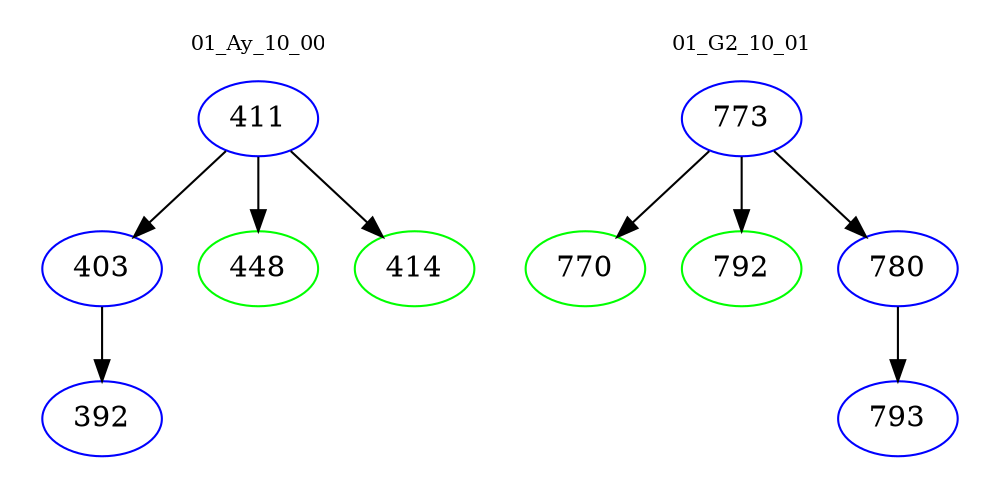 digraph{
subgraph cluster_0 {
color = white
label = "01_Ay_10_00";
fontsize=10;
T0_411 [label="411", color="blue"]
T0_411 -> T0_403 [color="black"]
T0_403 [label="403", color="blue"]
T0_403 -> T0_392 [color="black"]
T0_392 [label="392", color="blue"]
T0_411 -> T0_448 [color="black"]
T0_448 [label="448", color="green"]
T0_411 -> T0_414 [color="black"]
T0_414 [label="414", color="green"]
}
subgraph cluster_1 {
color = white
label = "01_G2_10_01";
fontsize=10;
T1_773 [label="773", color="blue"]
T1_773 -> T1_770 [color="black"]
T1_770 [label="770", color="green"]
T1_773 -> T1_792 [color="black"]
T1_792 [label="792", color="green"]
T1_773 -> T1_780 [color="black"]
T1_780 [label="780", color="blue"]
T1_780 -> T1_793 [color="black"]
T1_793 [label="793", color="blue"]
}
}
